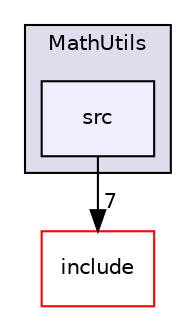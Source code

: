 digraph "/home/travis/build/AliceO2Group/AliceO2/Common/MathUtils/src" {
  bgcolor=transparent;
  compound=true
  node [ fontsize="10", fontname="Helvetica"];
  edge [ labelfontsize="10", labelfontname="Helvetica"];
  subgraph clusterdir_1e6fb7e1d286de65f5cad603aaa68769 {
    graph [ bgcolor="#ddddee", pencolor="black", label="MathUtils" fontname="Helvetica", fontsize="10", URL="dir_1e6fb7e1d286de65f5cad603aaa68769.html"]
  dir_63363b9b23581cc8120bd9f97f885902 [shape=box, label="src", style="filled", fillcolor="#eeeeff", pencolor="black", URL="dir_63363b9b23581cc8120bd9f97f885902.html"];
  }
  dir_a8353808d0468577e29de121914e6940 [shape=box label="include" color="red" URL="dir_a8353808d0468577e29de121914e6940.html"];
  dir_63363b9b23581cc8120bd9f97f885902->dir_a8353808d0468577e29de121914e6940 [headlabel="7", labeldistance=1.5 headhref="dir_000040_000027.html"];
}
